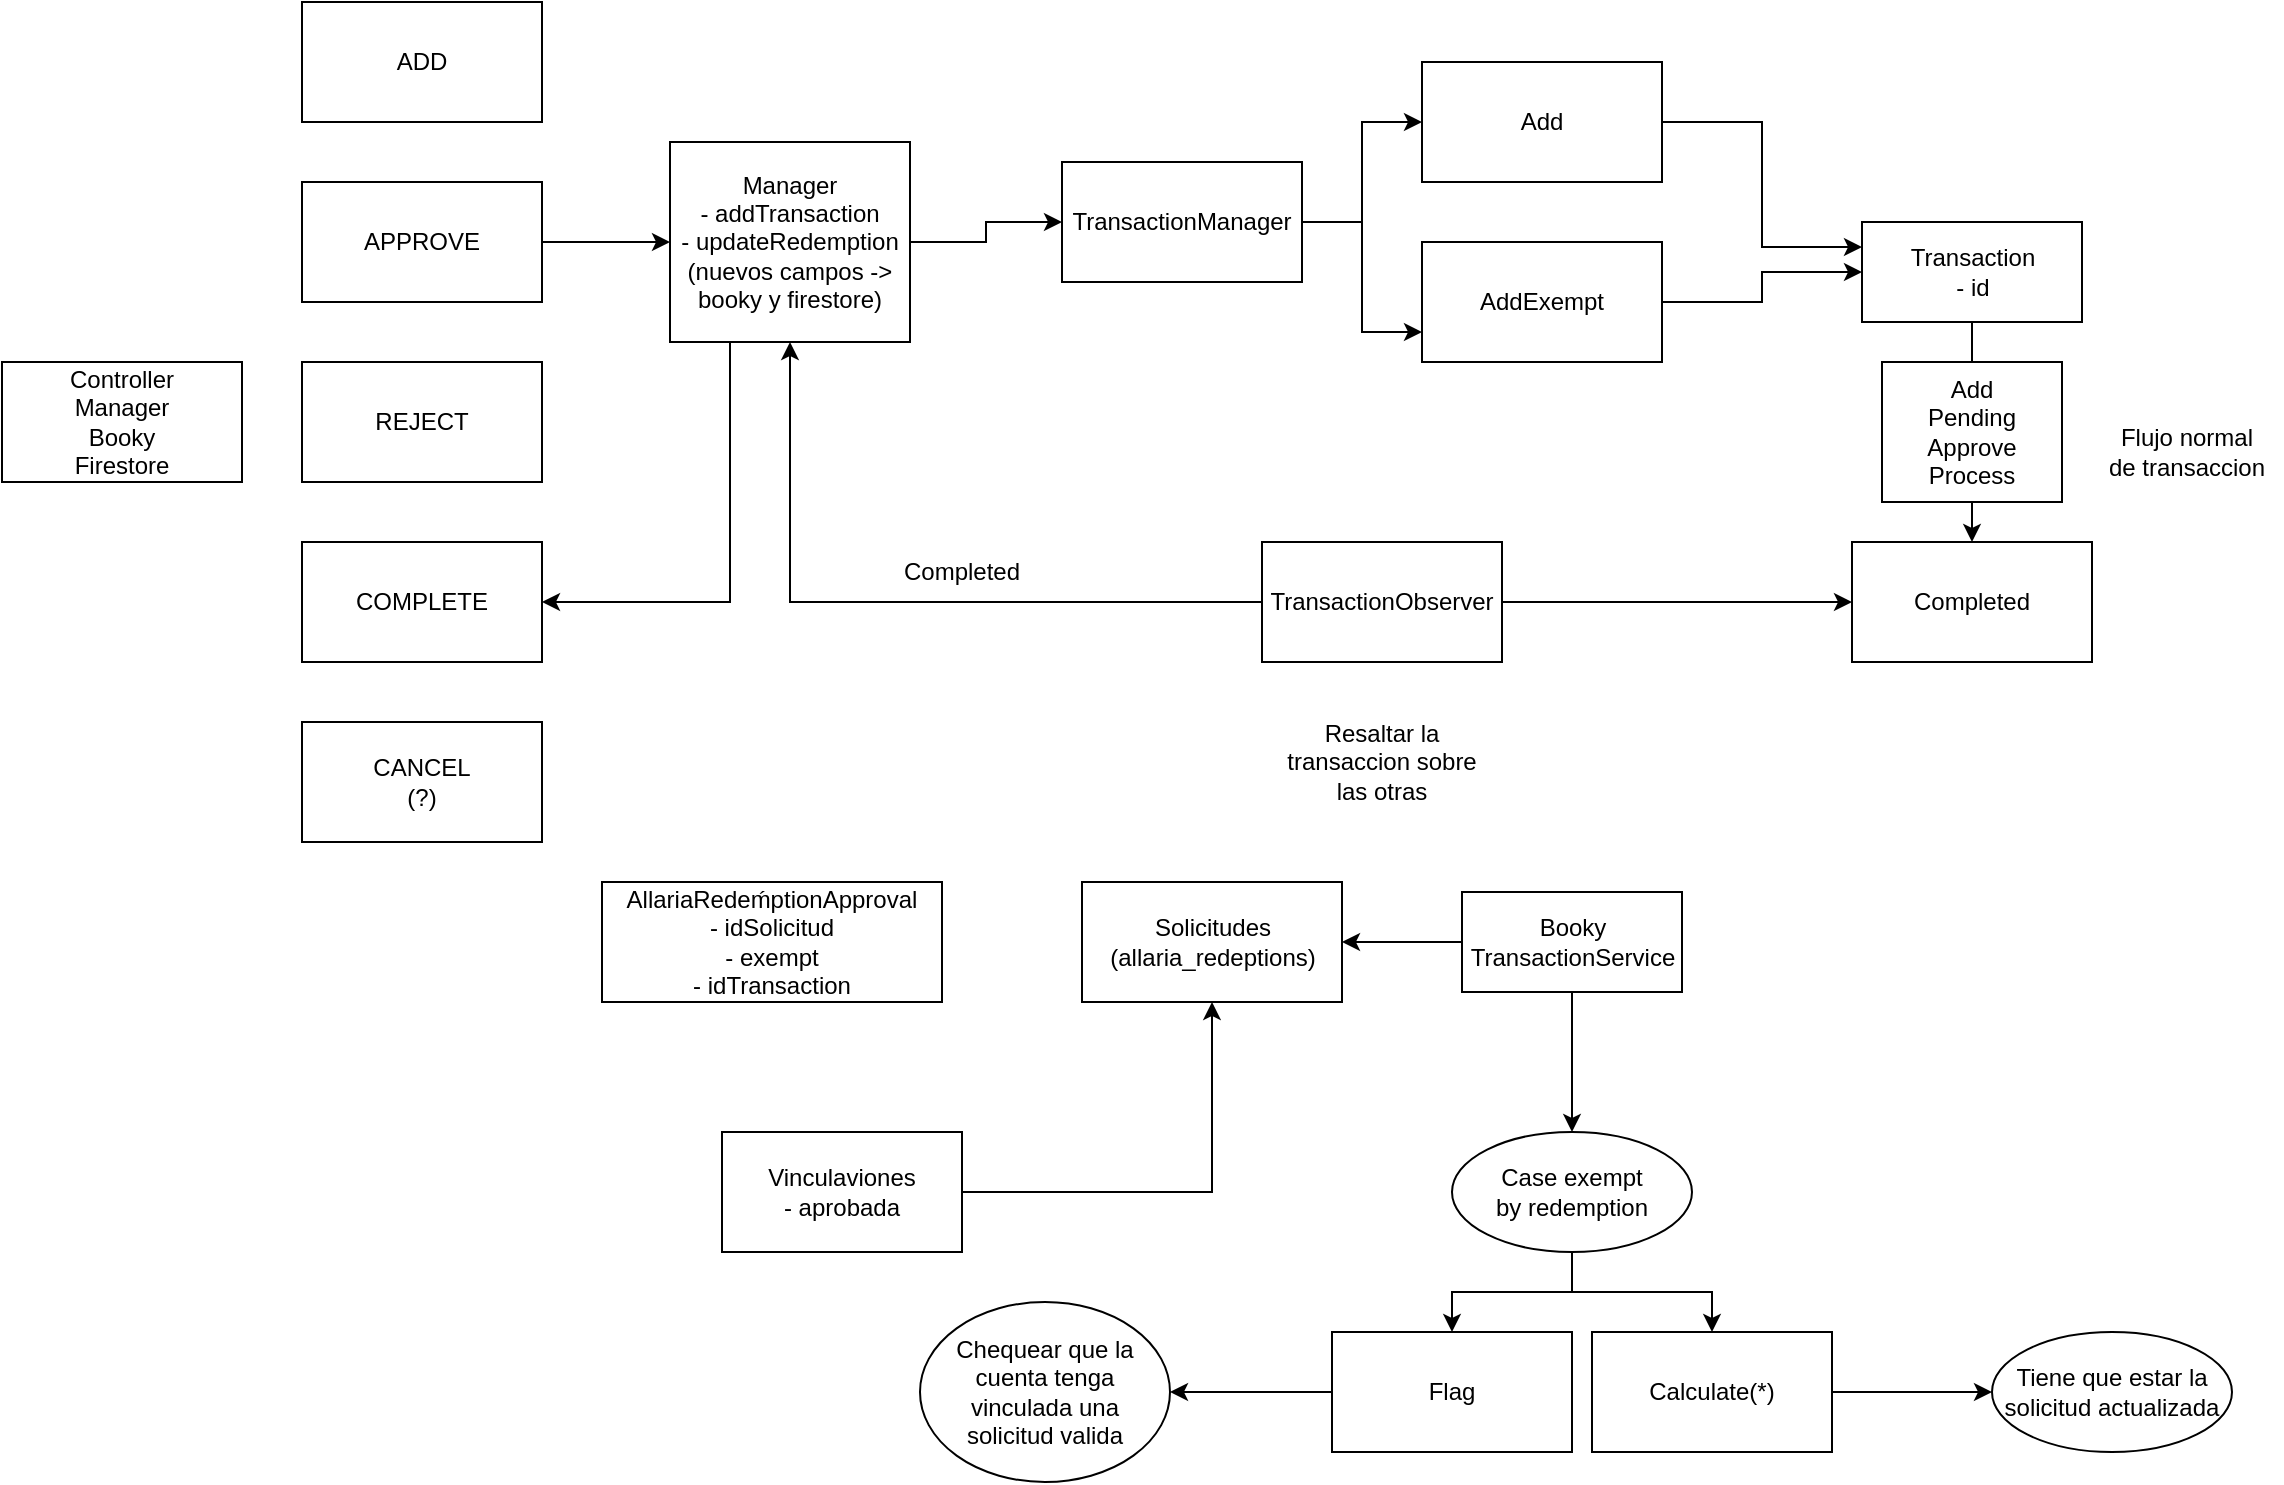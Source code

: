 <mxfile version="15.9.6" type="github">
  <diagram id="xry3F6HuEqjcsfFHukOu" name="Page-1">
    <mxGraphModel dx="1422" dy="791" grid="1" gridSize="10" guides="1" tooltips="1" connect="1" arrows="1" fold="1" page="1" pageScale="1" pageWidth="827" pageHeight="1169" math="0" shadow="0">
      <root>
        <mxCell id="0" />
        <mxCell id="1" parent="0" />
        <mxCell id="aLTYTu-wwrsiG_UJEPfg-3" value="&lt;div&gt;Solicitudes&lt;/div&gt;&lt;div&gt;(allaria_redeptions)&lt;/div&gt;" style="html=1;" parent="1" vertex="1">
          <mxGeometry x="560" y="460" width="130" height="60" as="geometry" />
        </mxCell>
        <mxCell id="jkjDyDMGU6jc-YTewSWY-16" value="" style="edgeStyle=orthogonalEdgeStyle;rounded=0;orthogonalLoop=1;jettySize=auto;html=1;" edge="1" parent="1" source="aLTYTu-wwrsiG_UJEPfg-7" target="jkjDyDMGU6jc-YTewSWY-15">
          <mxGeometry relative="1" as="geometry" />
        </mxCell>
        <mxCell id="jkjDyDMGU6jc-YTewSWY-29" style="edgeStyle=orthogonalEdgeStyle;rounded=0;orthogonalLoop=1;jettySize=auto;html=1;entryX=1;entryY=0.5;entryDx=0;entryDy=0;" edge="1" parent="1" source="aLTYTu-wwrsiG_UJEPfg-7" target="aLTYTu-wwrsiG_UJEPfg-3">
          <mxGeometry relative="1" as="geometry" />
        </mxCell>
        <mxCell id="aLTYTu-wwrsiG_UJEPfg-7" value="&lt;div&gt;Booky&lt;/div&gt;&lt;div&gt;TransactionService&lt;/div&gt;" style="html=1;" parent="1" vertex="1">
          <mxGeometry x="750" y="465" width="110" height="50" as="geometry" />
        </mxCell>
        <mxCell id="jkjDyDMGU6jc-YTewSWY-31" style="edgeStyle=orthogonalEdgeStyle;rounded=0;orthogonalLoop=1;jettySize=auto;html=1;entryX=0.5;entryY=0;entryDx=0;entryDy=0;" edge="1" parent="1" source="aLTYTu-wwrsiG_UJEPfg-12" target="jkjDyDMGU6jc-YTewSWY-24">
          <mxGeometry relative="1" as="geometry" />
        </mxCell>
        <mxCell id="aLTYTu-wwrsiG_UJEPfg-12" value="&lt;div&gt;Transaction&lt;/div&gt;&lt;div&gt;- id&lt;br&gt;&lt;/div&gt;" style="html=1;" parent="1" vertex="1">
          <mxGeometry x="950" y="130" width="110" height="50" as="geometry" />
        </mxCell>
        <mxCell id="jkjDyDMGU6jc-YTewSWY-1" value="&lt;div&gt;Controller&lt;/div&gt;&lt;div&gt;Manager&lt;/div&gt;&lt;div&gt;Booky&lt;/div&gt;&lt;div&gt;Firestore&lt;br&gt;&lt;/div&gt;" style="rounded=0;whiteSpace=wrap;html=1;" vertex="1" parent="1">
          <mxGeometry x="20" y="200" width="120" height="60" as="geometry" />
        </mxCell>
        <mxCell id="jkjDyDMGU6jc-YTewSWY-2" value="&lt;div&gt;ADD&lt;/div&gt;" style="rounded=0;whiteSpace=wrap;html=1;" vertex="1" parent="1">
          <mxGeometry x="170" y="20" width="120" height="60" as="geometry" />
        </mxCell>
        <mxCell id="jkjDyDMGU6jc-YTewSWY-3" value="&lt;div&gt;CANCEL&lt;/div&gt;(?)" style="rounded=0;whiteSpace=wrap;html=1;" vertex="1" parent="1">
          <mxGeometry x="170" y="380" width="120" height="60" as="geometry" />
        </mxCell>
        <mxCell id="jkjDyDMGU6jc-YTewSWY-8" value="" style="edgeStyle=orthogonalEdgeStyle;rounded=0;orthogonalLoop=1;jettySize=auto;html=1;" edge="1" parent="1" source="jkjDyDMGU6jc-YTewSWY-4" target="jkjDyDMGU6jc-YTewSWY-7">
          <mxGeometry relative="1" as="geometry" />
        </mxCell>
        <mxCell id="jkjDyDMGU6jc-YTewSWY-4" value="APPROVE" style="rounded=0;whiteSpace=wrap;html=1;" vertex="1" parent="1">
          <mxGeometry x="170" y="110" width="120" height="60" as="geometry" />
        </mxCell>
        <mxCell id="jkjDyDMGU6jc-YTewSWY-5" value="REJECT" style="rounded=0;whiteSpace=wrap;html=1;" vertex="1" parent="1">
          <mxGeometry x="170" y="200" width="120" height="60" as="geometry" />
        </mxCell>
        <mxCell id="jkjDyDMGU6jc-YTewSWY-6" value="COMPLETE" style="rounded=0;whiteSpace=wrap;html=1;" vertex="1" parent="1">
          <mxGeometry x="170" y="290" width="120" height="60" as="geometry" />
        </mxCell>
        <mxCell id="jkjDyDMGU6jc-YTewSWY-32" value="" style="edgeStyle=orthogonalEdgeStyle;rounded=0;orthogonalLoop=1;jettySize=auto;html=1;" edge="1" parent="1" source="jkjDyDMGU6jc-YTewSWY-7" target="jkjDyDMGU6jc-YTewSWY-21">
          <mxGeometry relative="1" as="geometry" />
        </mxCell>
        <mxCell id="jkjDyDMGU6jc-YTewSWY-43" style="edgeStyle=orthogonalEdgeStyle;rounded=0;orthogonalLoop=1;jettySize=auto;html=1;exitX=0.25;exitY=1;exitDx=0;exitDy=0;entryX=1;entryY=0.5;entryDx=0;entryDy=0;" edge="1" parent="1" source="jkjDyDMGU6jc-YTewSWY-7" target="jkjDyDMGU6jc-YTewSWY-6">
          <mxGeometry relative="1" as="geometry" />
        </mxCell>
        <mxCell id="jkjDyDMGU6jc-YTewSWY-7" value="&lt;div&gt;Manager&lt;/div&gt;&lt;div&gt;- addTransaction&lt;br&gt;&lt;/div&gt;&lt;div&gt;- updateRedemption&lt;br&gt;&lt;/div&gt;&lt;div&gt;(nuevos campos -&amp;gt; booky y firestore)&lt;br&gt;&lt;/div&gt;" style="whiteSpace=wrap;html=1;rounded=0;" vertex="1" parent="1">
          <mxGeometry x="354" y="90" width="120" height="100" as="geometry" />
        </mxCell>
        <mxCell id="jkjDyDMGU6jc-YTewSWY-14" style="edgeStyle=orthogonalEdgeStyle;rounded=0;orthogonalLoop=1;jettySize=auto;html=1;exitX=1;exitY=0.5;exitDx=0;exitDy=0;entryX=0;entryY=0.25;entryDx=0;entryDy=0;" edge="1" parent="1" source="jkjDyDMGU6jc-YTewSWY-9" target="aLTYTu-wwrsiG_UJEPfg-12">
          <mxGeometry relative="1" as="geometry" />
        </mxCell>
        <mxCell id="jkjDyDMGU6jc-YTewSWY-9" value="&lt;div&gt;Add&lt;/div&gt;" style="whiteSpace=wrap;html=1;rounded=0;" vertex="1" parent="1">
          <mxGeometry x="730" y="50" width="120" height="60" as="geometry" />
        </mxCell>
        <mxCell id="jkjDyDMGU6jc-YTewSWY-13" style="edgeStyle=orthogonalEdgeStyle;rounded=0;orthogonalLoop=1;jettySize=auto;html=1;entryX=0;entryY=0.5;entryDx=0;entryDy=0;exitX=1;exitY=0.5;exitDx=0;exitDy=0;" edge="1" parent="1" source="jkjDyDMGU6jc-YTewSWY-11" target="aLTYTu-wwrsiG_UJEPfg-12">
          <mxGeometry relative="1" as="geometry">
            <mxPoint x="830" y="210" as="sourcePoint" />
          </mxGeometry>
        </mxCell>
        <mxCell id="jkjDyDMGU6jc-YTewSWY-11" value="&lt;div&gt;AddExempt&lt;br&gt;&lt;/div&gt;" style="whiteSpace=wrap;html=1;rounded=0;" vertex="1" parent="1">
          <mxGeometry x="730" y="140" width="120" height="60" as="geometry" />
        </mxCell>
        <mxCell id="jkjDyDMGU6jc-YTewSWY-18" value="" style="edgeStyle=orthogonalEdgeStyle;rounded=0;orthogonalLoop=1;jettySize=auto;html=1;" edge="1" parent="1" source="jkjDyDMGU6jc-YTewSWY-15" target="jkjDyDMGU6jc-YTewSWY-17">
          <mxGeometry relative="1" as="geometry" />
        </mxCell>
        <mxCell id="jkjDyDMGU6jc-YTewSWY-20" value="" style="edgeStyle=orthogonalEdgeStyle;rounded=0;orthogonalLoop=1;jettySize=auto;html=1;" edge="1" parent="1" source="jkjDyDMGU6jc-YTewSWY-15" target="jkjDyDMGU6jc-YTewSWY-19">
          <mxGeometry relative="1" as="geometry" />
        </mxCell>
        <mxCell id="jkjDyDMGU6jc-YTewSWY-15" value="&lt;div&gt;Case exempt&lt;/div&gt;&lt;div&gt;by redemption&lt;br&gt;&lt;/div&gt;" style="ellipse;whiteSpace=wrap;html=1;" vertex="1" parent="1">
          <mxGeometry x="745" y="585" width="120" height="60" as="geometry" />
        </mxCell>
        <mxCell id="jkjDyDMGU6jc-YTewSWY-38" value="" style="edgeStyle=orthogonalEdgeStyle;rounded=0;orthogonalLoop=1;jettySize=auto;html=1;" edge="1" parent="1" source="jkjDyDMGU6jc-YTewSWY-17" target="jkjDyDMGU6jc-YTewSWY-37">
          <mxGeometry relative="1" as="geometry" />
        </mxCell>
        <mxCell id="jkjDyDMGU6jc-YTewSWY-17" value="Flag" style="whiteSpace=wrap;html=1;" vertex="1" parent="1">
          <mxGeometry x="685" y="685" width="120" height="60" as="geometry" />
        </mxCell>
        <mxCell id="jkjDyDMGU6jc-YTewSWY-41" value="" style="edgeStyle=orthogonalEdgeStyle;rounded=0;orthogonalLoop=1;jettySize=auto;html=1;" edge="1" parent="1" source="jkjDyDMGU6jc-YTewSWY-19" target="jkjDyDMGU6jc-YTewSWY-40">
          <mxGeometry relative="1" as="geometry" />
        </mxCell>
        <mxCell id="jkjDyDMGU6jc-YTewSWY-19" value="Calculate(*)" style="whiteSpace=wrap;html=1;" vertex="1" parent="1">
          <mxGeometry x="815" y="685" width="120" height="60" as="geometry" />
        </mxCell>
        <mxCell id="jkjDyDMGU6jc-YTewSWY-33" style="edgeStyle=orthogonalEdgeStyle;rounded=0;orthogonalLoop=1;jettySize=auto;html=1;" edge="1" parent="1" source="jkjDyDMGU6jc-YTewSWY-21" target="jkjDyDMGU6jc-YTewSWY-9">
          <mxGeometry relative="1" as="geometry" />
        </mxCell>
        <mxCell id="jkjDyDMGU6jc-YTewSWY-34" style="edgeStyle=orthogonalEdgeStyle;rounded=0;orthogonalLoop=1;jettySize=auto;html=1;entryX=0;entryY=0.75;entryDx=0;entryDy=0;" edge="1" parent="1" source="jkjDyDMGU6jc-YTewSWY-21" target="jkjDyDMGU6jc-YTewSWY-11">
          <mxGeometry relative="1" as="geometry" />
        </mxCell>
        <mxCell id="jkjDyDMGU6jc-YTewSWY-21" value="TransactionManager" style="whiteSpace=wrap;html=1;rounded=0;" vertex="1" parent="1">
          <mxGeometry x="550" y="100" width="120" height="60" as="geometry" />
        </mxCell>
        <mxCell id="jkjDyDMGU6jc-YTewSWY-24" value="Completed" style="whiteSpace=wrap;html=1;" vertex="1" parent="1">
          <mxGeometry x="945" y="290" width="120" height="60" as="geometry" />
        </mxCell>
        <mxCell id="jkjDyDMGU6jc-YTewSWY-27" style="edgeStyle=orthogonalEdgeStyle;rounded=0;orthogonalLoop=1;jettySize=auto;html=1;entryX=0;entryY=0.5;entryDx=0;entryDy=0;" edge="1" parent="1" source="jkjDyDMGU6jc-YTewSWY-26" target="jkjDyDMGU6jc-YTewSWY-24">
          <mxGeometry relative="1" as="geometry" />
        </mxCell>
        <mxCell id="jkjDyDMGU6jc-YTewSWY-35" style="edgeStyle=orthogonalEdgeStyle;rounded=0;orthogonalLoop=1;jettySize=auto;html=1;" edge="1" parent="1" source="jkjDyDMGU6jc-YTewSWY-26" target="jkjDyDMGU6jc-YTewSWY-7">
          <mxGeometry relative="1" as="geometry" />
        </mxCell>
        <mxCell id="jkjDyDMGU6jc-YTewSWY-26" value="TransactionObserver" style="rounded=0;whiteSpace=wrap;html=1;" vertex="1" parent="1">
          <mxGeometry x="650" y="290" width="120" height="60" as="geometry" />
        </mxCell>
        <mxCell id="jkjDyDMGU6jc-YTewSWY-36" value="&lt;div&gt;Completed&lt;/div&gt;" style="text;html=1;strokeColor=none;fillColor=none;align=center;verticalAlign=middle;whiteSpace=wrap;rounded=0;" vertex="1" parent="1">
          <mxGeometry x="470" y="290" width="60" height="30" as="geometry" />
        </mxCell>
        <mxCell id="jkjDyDMGU6jc-YTewSWY-37" value="&lt;div&gt;Chequear que la&lt;/div&gt;&lt;div&gt;cuenta tenga &lt;br&gt;&lt;/div&gt;&lt;div&gt;vinculada una&lt;/div&gt;&lt;div&gt;solicitud valida&lt;br&gt;&lt;/div&gt;" style="ellipse;whiteSpace=wrap;html=1;" vertex="1" parent="1">
          <mxGeometry x="479" y="670" width="125" height="90" as="geometry" />
        </mxCell>
        <mxCell id="jkjDyDMGU6jc-YTewSWY-40" value="&lt;div&gt;Tiene que estar la &lt;br&gt;&lt;/div&gt;&lt;div&gt;solicitud actualizada&lt;/div&gt;" style="ellipse;whiteSpace=wrap;html=1;" vertex="1" parent="1">
          <mxGeometry x="1015" y="685" width="120" height="60" as="geometry" />
        </mxCell>
        <mxCell id="jkjDyDMGU6jc-YTewSWY-42" value="&lt;div&gt;Add&lt;/div&gt;&lt;div&gt;Pending&lt;br&gt;&lt;/div&gt;&lt;div&gt;Approve&lt;/div&gt;&lt;div&gt;Process&lt;br&gt;&lt;/div&gt;" style="rounded=0;whiteSpace=wrap;html=1;" vertex="1" parent="1">
          <mxGeometry x="960" y="200" width="90" height="70" as="geometry" />
        </mxCell>
        <mxCell id="jkjDyDMGU6jc-YTewSWY-44" value="&lt;div&gt;AllariaRedeḿptionApproval&lt;br&gt;&lt;/div&gt;&lt;div&gt;- idSolicitud&lt;br&gt;&lt;/div&gt;&lt;div&gt;- exempt&lt;/div&gt;&lt;div&gt;- idTransaction&lt;br&gt;&lt;/div&gt;" style="rounded=0;whiteSpace=wrap;html=1;" vertex="1" parent="1">
          <mxGeometry x="320" y="460" width="170" height="60" as="geometry" />
        </mxCell>
        <mxCell id="jkjDyDMGU6jc-YTewSWY-46" style="edgeStyle=orthogonalEdgeStyle;rounded=0;orthogonalLoop=1;jettySize=auto;html=1;exitX=1;exitY=0.5;exitDx=0;exitDy=0;entryX=0.5;entryY=1;entryDx=0;entryDy=0;" edge="1" parent="1" source="jkjDyDMGU6jc-YTewSWY-45" target="aLTYTu-wwrsiG_UJEPfg-3">
          <mxGeometry relative="1" as="geometry" />
        </mxCell>
        <mxCell id="jkjDyDMGU6jc-YTewSWY-45" value="&lt;div&gt;Vinculaviones&lt;/div&gt;&lt;div&gt;- aprobada&lt;/div&gt;" style="rounded=0;whiteSpace=wrap;html=1;" vertex="1" parent="1">
          <mxGeometry x="380" y="585" width="120" height="60" as="geometry" />
        </mxCell>
        <mxCell id="jkjDyDMGU6jc-YTewSWY-47" value="&lt;div&gt;Flujo normal&lt;/div&gt;&lt;div&gt;de transaccion&lt;br&gt;&lt;/div&gt;" style="text;html=1;strokeColor=none;fillColor=none;align=center;verticalAlign=middle;whiteSpace=wrap;rounded=0;" vertex="1" parent="1">
          <mxGeometry x="1065" y="230" width="95" height="30" as="geometry" />
        </mxCell>
        <mxCell id="jkjDyDMGU6jc-YTewSWY-48" value="Resaltar la transaccion sobre las otras" style="text;html=1;strokeColor=none;fillColor=none;align=center;verticalAlign=middle;whiteSpace=wrap;rounded=0;" vertex="1" parent="1">
          <mxGeometry x="655" y="370" width="110" height="60" as="geometry" />
        </mxCell>
      </root>
    </mxGraphModel>
  </diagram>
</mxfile>
